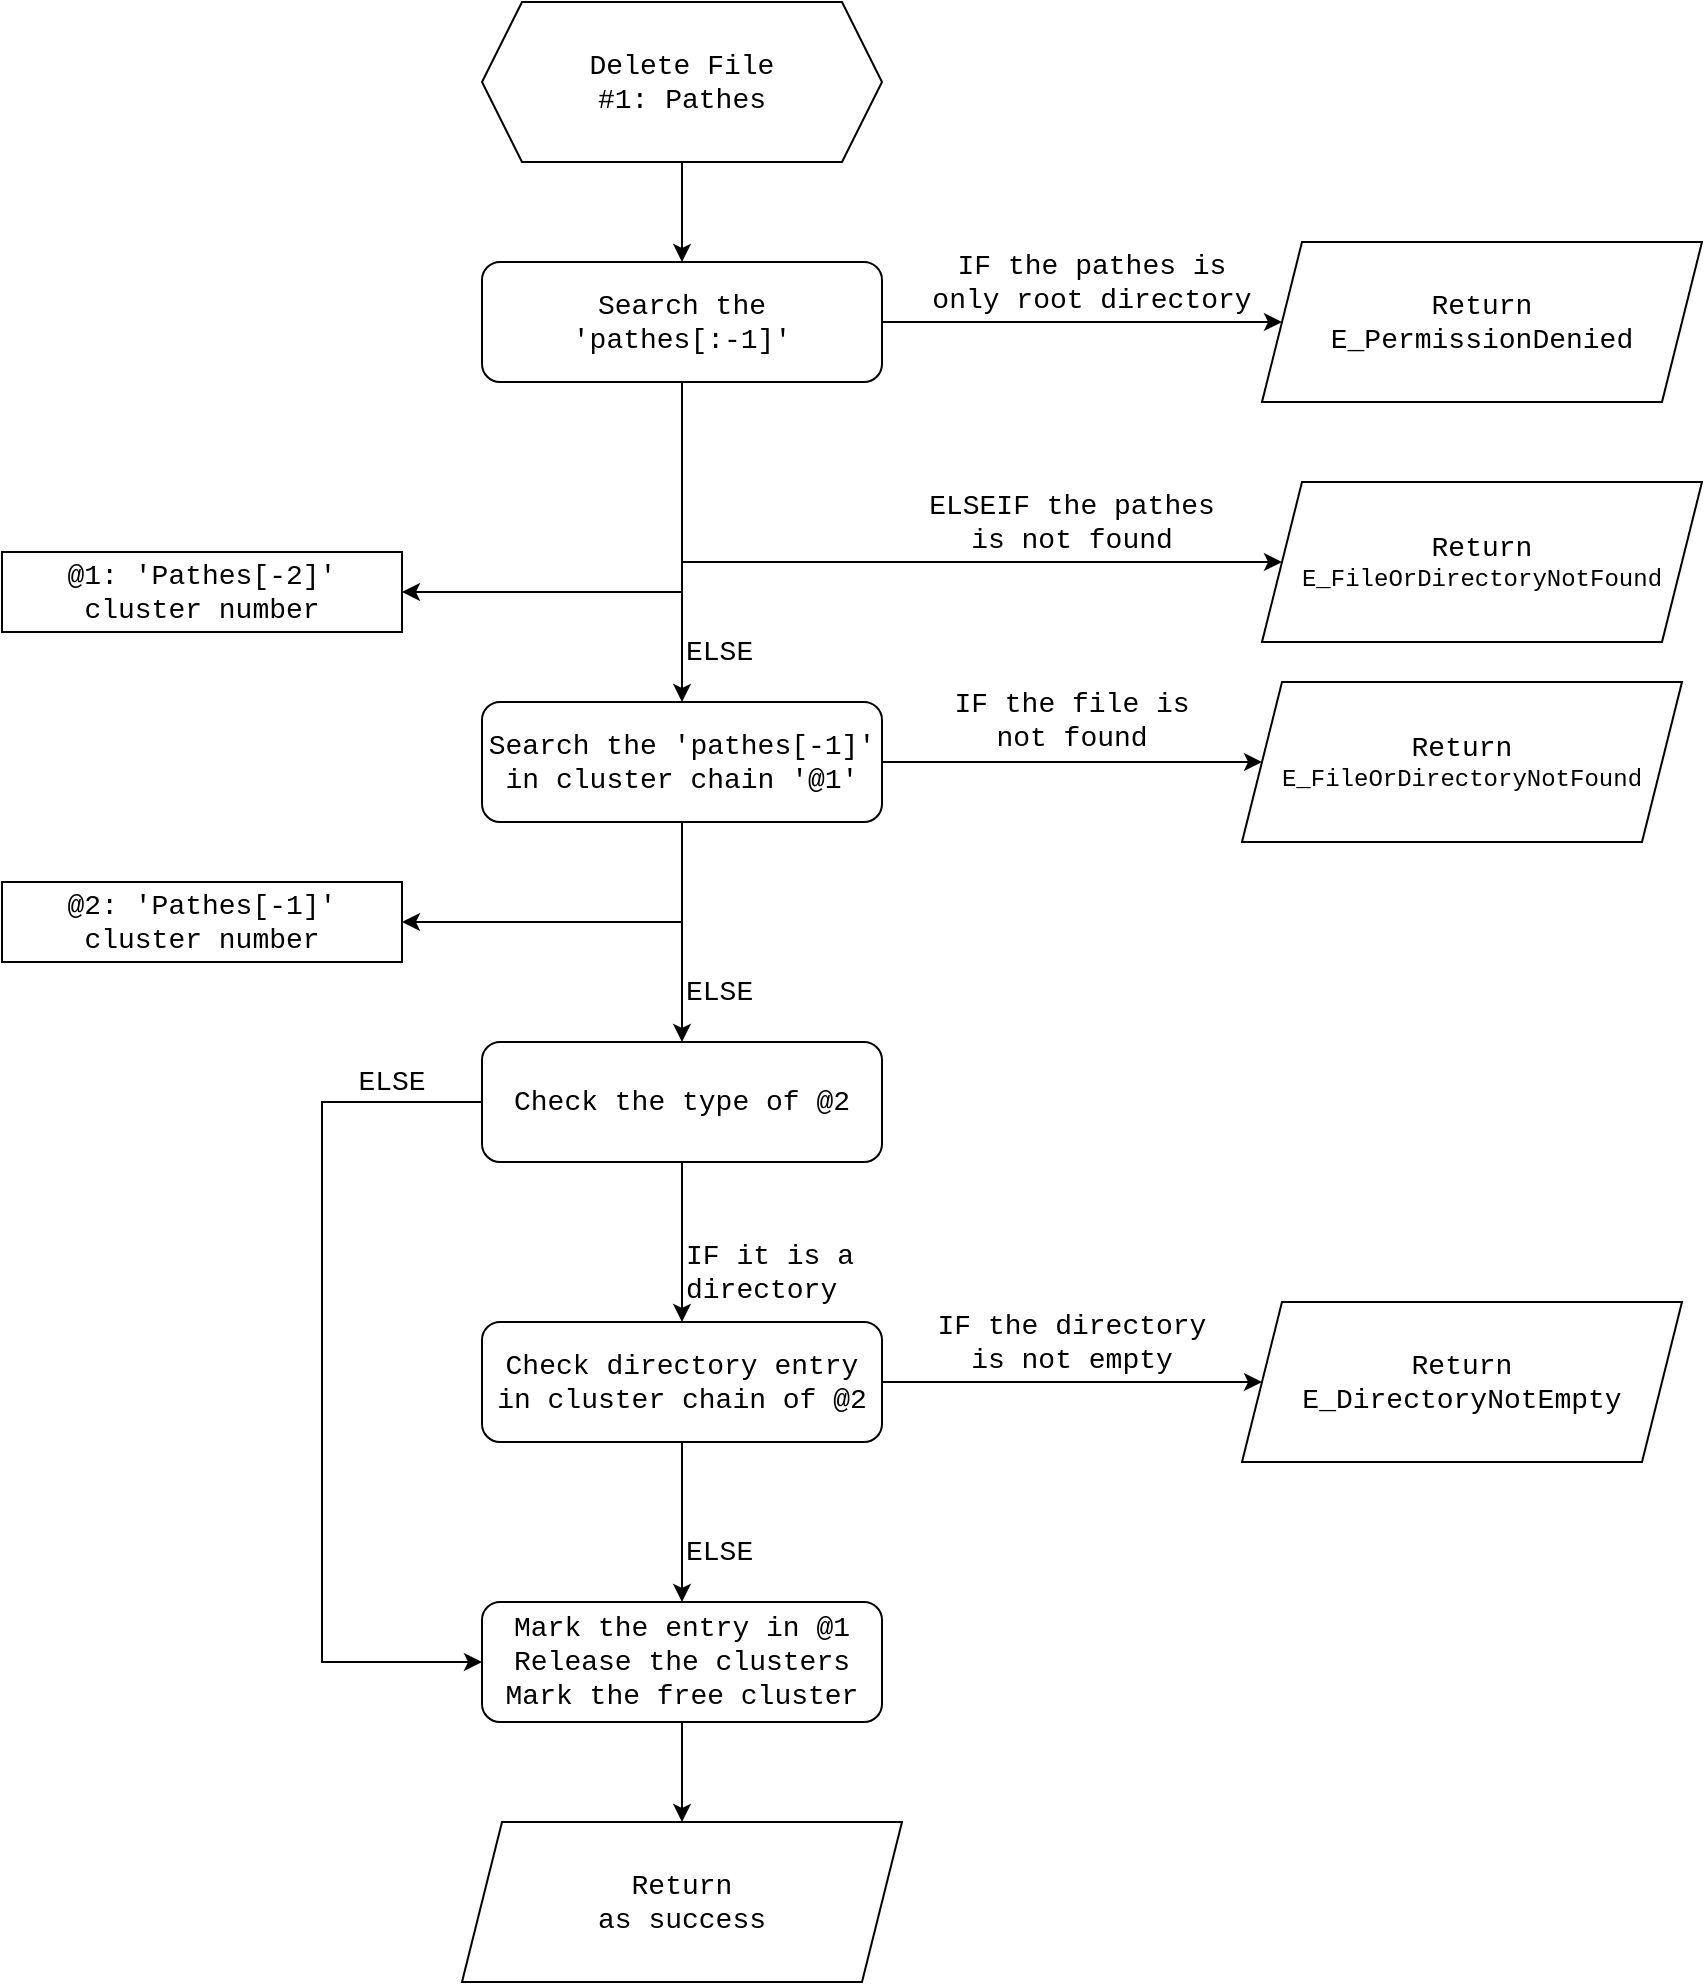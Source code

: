 <mxfile version="24.7.8">
  <diagram name="Page-1" id="kaqdqqSZYKlnJp2iJO48">
    <mxGraphModel dx="418" dy="278" grid="1" gridSize="10" guides="1" tooltips="1" connect="1" arrows="1" fold="1" page="1" pageScale="1" pageWidth="850" pageHeight="1100" math="0" shadow="0">
      <root>
        <mxCell id="0" />
        <mxCell id="1" parent="0" />
        <mxCell id="lJH25tL0B-NGJEuqa_83-1" style="edgeStyle=orthogonalEdgeStyle;rounded=0;orthogonalLoop=1;jettySize=auto;html=1;exitX=0.5;exitY=1;exitDx=0;exitDy=0;entryX=0.5;entryY=0;entryDx=0;entryDy=0;" edge="1" parent="1" source="lJH25tL0B-NGJEuqa_83-2" target="lJH25tL0B-NGJEuqa_83-21">
          <mxGeometry relative="1" as="geometry">
            <mxPoint x="340" y="120" as="targetPoint" />
          </mxGeometry>
        </mxCell>
        <mxCell id="lJH25tL0B-NGJEuqa_83-2" value="Delete File&lt;div&gt;#1: Pathes&lt;/div&gt;" style="shape=hexagon;perimeter=hexagonPerimeter2;whiteSpace=wrap;html=1;fixedSize=1;fontFamily=Courier New;fontSize=14;" vertex="1" parent="1">
          <mxGeometry x="240" width="200" height="80" as="geometry" />
        </mxCell>
        <mxCell id="lJH25tL0B-NGJEuqa_83-3" style="edgeStyle=orthogonalEdgeStyle;rounded=0;orthogonalLoop=1;jettySize=auto;html=1;exitX=1;exitY=0.5;exitDx=0;exitDy=0;" edge="1" parent="1" source="lJH25tL0B-NGJEuqa_83-21" target="lJH25tL0B-NGJEuqa_83-5">
          <mxGeometry relative="1" as="geometry">
            <mxPoint x="640" y="159.931" as="targetPoint" />
            <mxPoint x="450" y="170" as="sourcePoint" />
          </mxGeometry>
        </mxCell>
        <mxCell id="lJH25tL0B-NGJEuqa_83-5" value="&lt;div&gt;&lt;font style=&quot;font-size: 14px;&quot;&gt;Return&lt;/font&gt;&lt;/div&gt;&lt;font style=&quot;font-size: 14px;&quot;&gt;E_PermissionDenied&lt;/font&gt;" style="shape=parallelogram;perimeter=parallelogramPerimeter;whiteSpace=wrap;html=1;fixedSize=1;fontFamily=Courier New;fontSize=12;" vertex="1" parent="1">
          <mxGeometry x="630" y="120" width="220" height="80" as="geometry" />
        </mxCell>
        <mxCell id="lJH25tL0B-NGJEuqa_83-6" value="ELSEIF the pathes is not found" style="text;html=1;align=center;verticalAlign=middle;whiteSpace=wrap;rounded=0;fontFamily=Courier New;fontSize=14;" vertex="1" parent="1">
          <mxGeometry x="460" y="245" width="150" height="30" as="geometry" />
        </mxCell>
        <mxCell id="lJH25tL0B-NGJEuqa_83-9" value="@1: &#39;Pathes[-2]&#39; cluster number" style="rounded=0;whiteSpace=wrap;html=1;fontFamily=Courier New;fontSize=14;" vertex="1" parent="1">
          <mxGeometry y="275" width="200" height="40" as="geometry" />
        </mxCell>
        <mxCell id="lJH25tL0B-NGJEuqa_83-40" style="edgeStyle=orthogonalEdgeStyle;rounded=0;orthogonalLoop=1;jettySize=auto;html=1;exitX=0.5;exitY=1;exitDx=0;exitDy=0;entryX=0;entryY=0.5;entryDx=0;entryDy=0;" edge="1" parent="1" source="lJH25tL0B-NGJEuqa_83-21" target="lJH25tL0B-NGJEuqa_83-39">
          <mxGeometry relative="1" as="geometry">
            <Array as="points">
              <mxPoint x="340" y="280" />
            </Array>
          </mxGeometry>
        </mxCell>
        <mxCell id="lJH25tL0B-NGJEuqa_83-43" style="edgeStyle=orthogonalEdgeStyle;rounded=0;orthogonalLoop=1;jettySize=auto;html=1;exitX=0.5;exitY=1;exitDx=0;exitDy=0;entryX=0.5;entryY=0;entryDx=0;entryDy=0;" edge="1" parent="1" source="lJH25tL0B-NGJEuqa_83-21" target="lJH25tL0B-NGJEuqa_83-42">
          <mxGeometry relative="1" as="geometry" />
        </mxCell>
        <mxCell id="lJH25tL0B-NGJEuqa_83-50" style="edgeStyle=orthogonalEdgeStyle;rounded=0;orthogonalLoop=1;jettySize=auto;html=1;exitX=0.5;exitY=1;exitDx=0;exitDy=0;entryX=1;entryY=0.5;entryDx=0;entryDy=0;" edge="1" parent="1" source="lJH25tL0B-NGJEuqa_83-21" target="lJH25tL0B-NGJEuqa_83-9">
          <mxGeometry relative="1" as="geometry" />
        </mxCell>
        <mxCell id="lJH25tL0B-NGJEuqa_83-21" value="&lt;span style=&quot;font-size: 14px;&quot;&gt;Search the &#39;pathes[:-1]&#39;&lt;/span&gt;" style="rounded=1;whiteSpace=wrap;html=1;fontFamily=Courier New;fontSize=13;" vertex="1" parent="1">
          <mxGeometry x="240" y="130" width="200" height="60" as="geometry" />
        </mxCell>
        <mxCell id="lJH25tL0B-NGJEuqa_83-39" value="&lt;div&gt;&lt;font style=&quot;font-size: 14px;&quot;&gt;Return&lt;/font&gt;&lt;/div&gt;E_FileOrDirectoryNotFound" style="shape=parallelogram;perimeter=parallelogramPerimeter;whiteSpace=wrap;html=1;fixedSize=1;fontFamily=Courier New;fontSize=12;" vertex="1" parent="1">
          <mxGeometry x="630" y="240" width="220" height="80" as="geometry" />
        </mxCell>
        <mxCell id="lJH25tL0B-NGJEuqa_83-41" value="IF the pathes is only root directory" style="text;html=1;align=center;verticalAlign=middle;whiteSpace=wrap;rounded=0;fontFamily=Courier New;fontSize=14;" vertex="1" parent="1">
          <mxGeometry x="460" y="125" width="170" height="30" as="geometry" />
        </mxCell>
        <mxCell id="lJH25tL0B-NGJEuqa_83-45" style="edgeStyle=orthogonalEdgeStyle;rounded=0;orthogonalLoop=1;jettySize=auto;html=1;exitX=1;exitY=0.5;exitDx=0;exitDy=0;entryX=0;entryY=0.5;entryDx=0;entryDy=0;" edge="1" parent="1" source="lJH25tL0B-NGJEuqa_83-42" target="lJH25tL0B-NGJEuqa_83-44">
          <mxGeometry relative="1" as="geometry" />
        </mxCell>
        <mxCell id="lJH25tL0B-NGJEuqa_83-49" style="edgeStyle=orthogonalEdgeStyle;rounded=0;orthogonalLoop=1;jettySize=auto;html=1;exitX=0.5;exitY=1;exitDx=0;exitDy=0;entryX=0.5;entryY=0;entryDx=0;entryDy=0;" edge="1" parent="1" source="lJH25tL0B-NGJEuqa_83-42" target="lJH25tL0B-NGJEuqa_83-47">
          <mxGeometry relative="1" as="geometry" />
        </mxCell>
        <mxCell id="lJH25tL0B-NGJEuqa_83-51" style="edgeStyle=orthogonalEdgeStyle;rounded=0;orthogonalLoop=1;jettySize=auto;html=1;exitX=0.5;exitY=1;exitDx=0;exitDy=0;entryX=1;entryY=0.5;entryDx=0;entryDy=0;" edge="1" parent="1" source="lJH25tL0B-NGJEuqa_83-42" target="lJH25tL0B-NGJEuqa_83-48">
          <mxGeometry relative="1" as="geometry" />
        </mxCell>
        <mxCell id="lJH25tL0B-NGJEuqa_83-42" value="&lt;span style=&quot;font-size: 14px;&quot;&gt;Search the &#39;pathes[-1]&#39; in cluster chain &#39;@1&#39;&lt;/span&gt;" style="rounded=1;whiteSpace=wrap;html=1;fontFamily=Courier New;fontSize=13;" vertex="1" parent="1">
          <mxGeometry x="240" y="350" width="200" height="60" as="geometry" />
        </mxCell>
        <mxCell id="lJH25tL0B-NGJEuqa_83-44" value="&lt;div&gt;&lt;font style=&quot;font-size: 14px;&quot;&gt;Return&lt;/font&gt;&lt;/div&gt;E_FileOrDirectoryNotFound" style="shape=parallelogram;perimeter=parallelogramPerimeter;whiteSpace=wrap;html=1;fixedSize=1;fontFamily=Courier New;fontSize=12;" vertex="1" parent="1">
          <mxGeometry x="620" y="340" width="220" height="80" as="geometry" />
        </mxCell>
        <mxCell id="lJH25tL0B-NGJEuqa_83-46" value="IF the file is not found" style="text;html=1;align=center;verticalAlign=middle;whiteSpace=wrap;rounded=0;fontFamily=Courier New;fontSize=14;" vertex="1" parent="1">
          <mxGeometry x="460" y="344" width="150" height="30" as="geometry" />
        </mxCell>
        <mxCell id="lJH25tL0B-NGJEuqa_83-56" style="edgeStyle=orthogonalEdgeStyle;rounded=0;orthogonalLoop=1;jettySize=auto;html=1;exitX=0.5;exitY=1;exitDx=0;exitDy=0;entryX=0.5;entryY=0;entryDx=0;entryDy=0;" edge="1" parent="1" source="lJH25tL0B-NGJEuqa_83-47" target="lJH25tL0B-NGJEuqa_83-55">
          <mxGeometry relative="1" as="geometry" />
        </mxCell>
        <mxCell id="lJH25tL0B-NGJEuqa_83-61" style="edgeStyle=orthogonalEdgeStyle;rounded=0;orthogonalLoop=1;jettySize=auto;html=1;exitX=0;exitY=0.5;exitDx=0;exitDy=0;entryX=0;entryY=0.5;entryDx=0;entryDy=0;" edge="1" parent="1" source="lJH25tL0B-NGJEuqa_83-47" target="lJH25tL0B-NGJEuqa_83-60">
          <mxGeometry relative="1" as="geometry">
            <Array as="points">
              <mxPoint x="160" y="550" />
              <mxPoint x="160" y="830" />
            </Array>
          </mxGeometry>
        </mxCell>
        <mxCell id="lJH25tL0B-NGJEuqa_83-47" value="&lt;span style=&quot;font-size: 14px;&quot;&gt;Check the type of @2&lt;/span&gt;" style="rounded=1;whiteSpace=wrap;html=1;fontFamily=Courier New;fontSize=13;" vertex="1" parent="1">
          <mxGeometry x="240" y="520" width="200" height="60" as="geometry" />
        </mxCell>
        <mxCell id="lJH25tL0B-NGJEuqa_83-48" value="@2: &#39;Pathes[-1]&#39; cluster number" style="rounded=0;whiteSpace=wrap;html=1;fontFamily=Courier New;fontSize=14;" vertex="1" parent="1">
          <mxGeometry y="440" width="200" height="40" as="geometry" />
        </mxCell>
        <mxCell id="lJH25tL0B-NGJEuqa_83-52" value="ELSE" style="text;html=1;align=left;verticalAlign=middle;whiteSpace=wrap;rounded=0;fontFamily=Courier New;fontSize=14;" vertex="1" parent="1">
          <mxGeometry x="340" y="480" width="50" height="30" as="geometry" />
        </mxCell>
        <mxCell id="lJH25tL0B-NGJEuqa_83-53" value="ELSE" style="text;html=1;align=left;verticalAlign=middle;whiteSpace=wrap;rounded=0;fontFamily=Courier New;fontSize=14;" vertex="1" parent="1">
          <mxGeometry x="340" y="310" width="50" height="30" as="geometry" />
        </mxCell>
        <mxCell id="lJH25tL0B-NGJEuqa_83-54" value="&lt;div&gt;&lt;font style=&quot;font-size: 14px;&quot;&gt;Return&lt;/font&gt;&lt;/div&gt;&lt;font style=&quot;font-size: 14px;&quot;&gt;E_DirectoryNotEmpty&lt;/font&gt;" style="shape=parallelogram;perimeter=parallelogramPerimeter;whiteSpace=wrap;html=1;fixedSize=1;fontFamily=Courier New;fontSize=12;" vertex="1" parent="1">
          <mxGeometry x="620" y="650" width="220" height="80" as="geometry" />
        </mxCell>
        <mxCell id="lJH25tL0B-NGJEuqa_83-58" style="edgeStyle=orthogonalEdgeStyle;rounded=0;orthogonalLoop=1;jettySize=auto;html=1;exitX=1;exitY=0.5;exitDx=0;exitDy=0;entryX=0;entryY=0.5;entryDx=0;entryDy=0;" edge="1" parent="1" source="lJH25tL0B-NGJEuqa_83-55" target="lJH25tL0B-NGJEuqa_83-54">
          <mxGeometry relative="1" as="geometry" />
        </mxCell>
        <mxCell id="lJH25tL0B-NGJEuqa_83-63" style="edgeStyle=orthogonalEdgeStyle;rounded=0;orthogonalLoop=1;jettySize=auto;html=1;exitX=0.5;exitY=1;exitDx=0;exitDy=0;entryX=0.5;entryY=0;entryDx=0;entryDy=0;" edge="1" parent="1" source="lJH25tL0B-NGJEuqa_83-55" target="lJH25tL0B-NGJEuqa_83-60">
          <mxGeometry relative="1" as="geometry" />
        </mxCell>
        <mxCell id="lJH25tL0B-NGJEuqa_83-55" value="&lt;span style=&quot;font-size: 14px;&quot;&gt;Check directory entry in cluster chain of @2&lt;/span&gt;" style="rounded=1;whiteSpace=wrap;html=1;fontFamily=Courier New;fontSize=13;" vertex="1" parent="1">
          <mxGeometry x="240" y="660" width="200" height="60" as="geometry" />
        </mxCell>
        <mxCell id="lJH25tL0B-NGJEuqa_83-57" value="IF it is a directory" style="text;html=1;align=left;verticalAlign=middle;whiteSpace=wrap;rounded=0;fontFamily=Courier New;fontSize=14;" vertex="1" parent="1">
          <mxGeometry x="340" y="620" width="150" height="30" as="geometry" />
        </mxCell>
        <mxCell id="lJH25tL0B-NGJEuqa_83-59" value="IF the directory is not empty" style="text;html=1;align=center;verticalAlign=middle;whiteSpace=wrap;rounded=0;fontFamily=Courier New;fontSize=14;" vertex="1" parent="1">
          <mxGeometry x="460" y="655" width="150" height="30" as="geometry" />
        </mxCell>
        <mxCell id="lJH25tL0B-NGJEuqa_83-66" style="edgeStyle=orthogonalEdgeStyle;rounded=0;orthogonalLoop=1;jettySize=auto;html=1;exitX=0.5;exitY=1;exitDx=0;exitDy=0;entryX=0.5;entryY=0;entryDx=0;entryDy=0;" edge="1" parent="1" source="lJH25tL0B-NGJEuqa_83-60" target="lJH25tL0B-NGJEuqa_83-65">
          <mxGeometry relative="1" as="geometry" />
        </mxCell>
        <mxCell id="lJH25tL0B-NGJEuqa_83-60" value="&lt;span style=&quot;font-size: 14px;&quot;&gt;Mark the entry in @1&lt;/span&gt;&lt;div&gt;&lt;span style=&quot;font-size: 14px;&quot;&gt;Release the clusters&lt;/span&gt;&lt;/div&gt;&lt;div&gt;&lt;span style=&quot;font-size: 14px;&quot;&gt;Mark the free cluster&lt;/span&gt;&lt;/div&gt;" style="rounded=1;whiteSpace=wrap;html=1;fontFamily=Courier New;fontSize=13;" vertex="1" parent="1">
          <mxGeometry x="240" y="800" width="200" height="60" as="geometry" />
        </mxCell>
        <mxCell id="lJH25tL0B-NGJEuqa_83-62" value="ELSE" style="text;html=1;align=center;verticalAlign=middle;whiteSpace=wrap;rounded=0;fontFamily=Courier New;fontSize=14;" vertex="1" parent="1">
          <mxGeometry x="170" y="525" width="50" height="30" as="geometry" />
        </mxCell>
        <mxCell id="lJH25tL0B-NGJEuqa_83-64" value="ELSE" style="text;html=1;align=left;verticalAlign=middle;whiteSpace=wrap;rounded=0;fontFamily=Courier New;fontSize=14;" vertex="1" parent="1">
          <mxGeometry x="340" y="760" width="50" height="30" as="geometry" />
        </mxCell>
        <mxCell id="lJH25tL0B-NGJEuqa_83-65" value="&lt;div&gt;&lt;font&gt;Return&lt;/font&gt;&lt;/div&gt;&lt;span&gt;as success&lt;/span&gt;" style="shape=parallelogram;perimeter=parallelogramPerimeter;whiteSpace=wrap;html=1;fixedSize=1;fontFamily=Courier New;fontSize=14;" vertex="1" parent="1">
          <mxGeometry x="230" y="910" width="220" height="80" as="geometry" />
        </mxCell>
      </root>
    </mxGraphModel>
  </diagram>
</mxfile>

